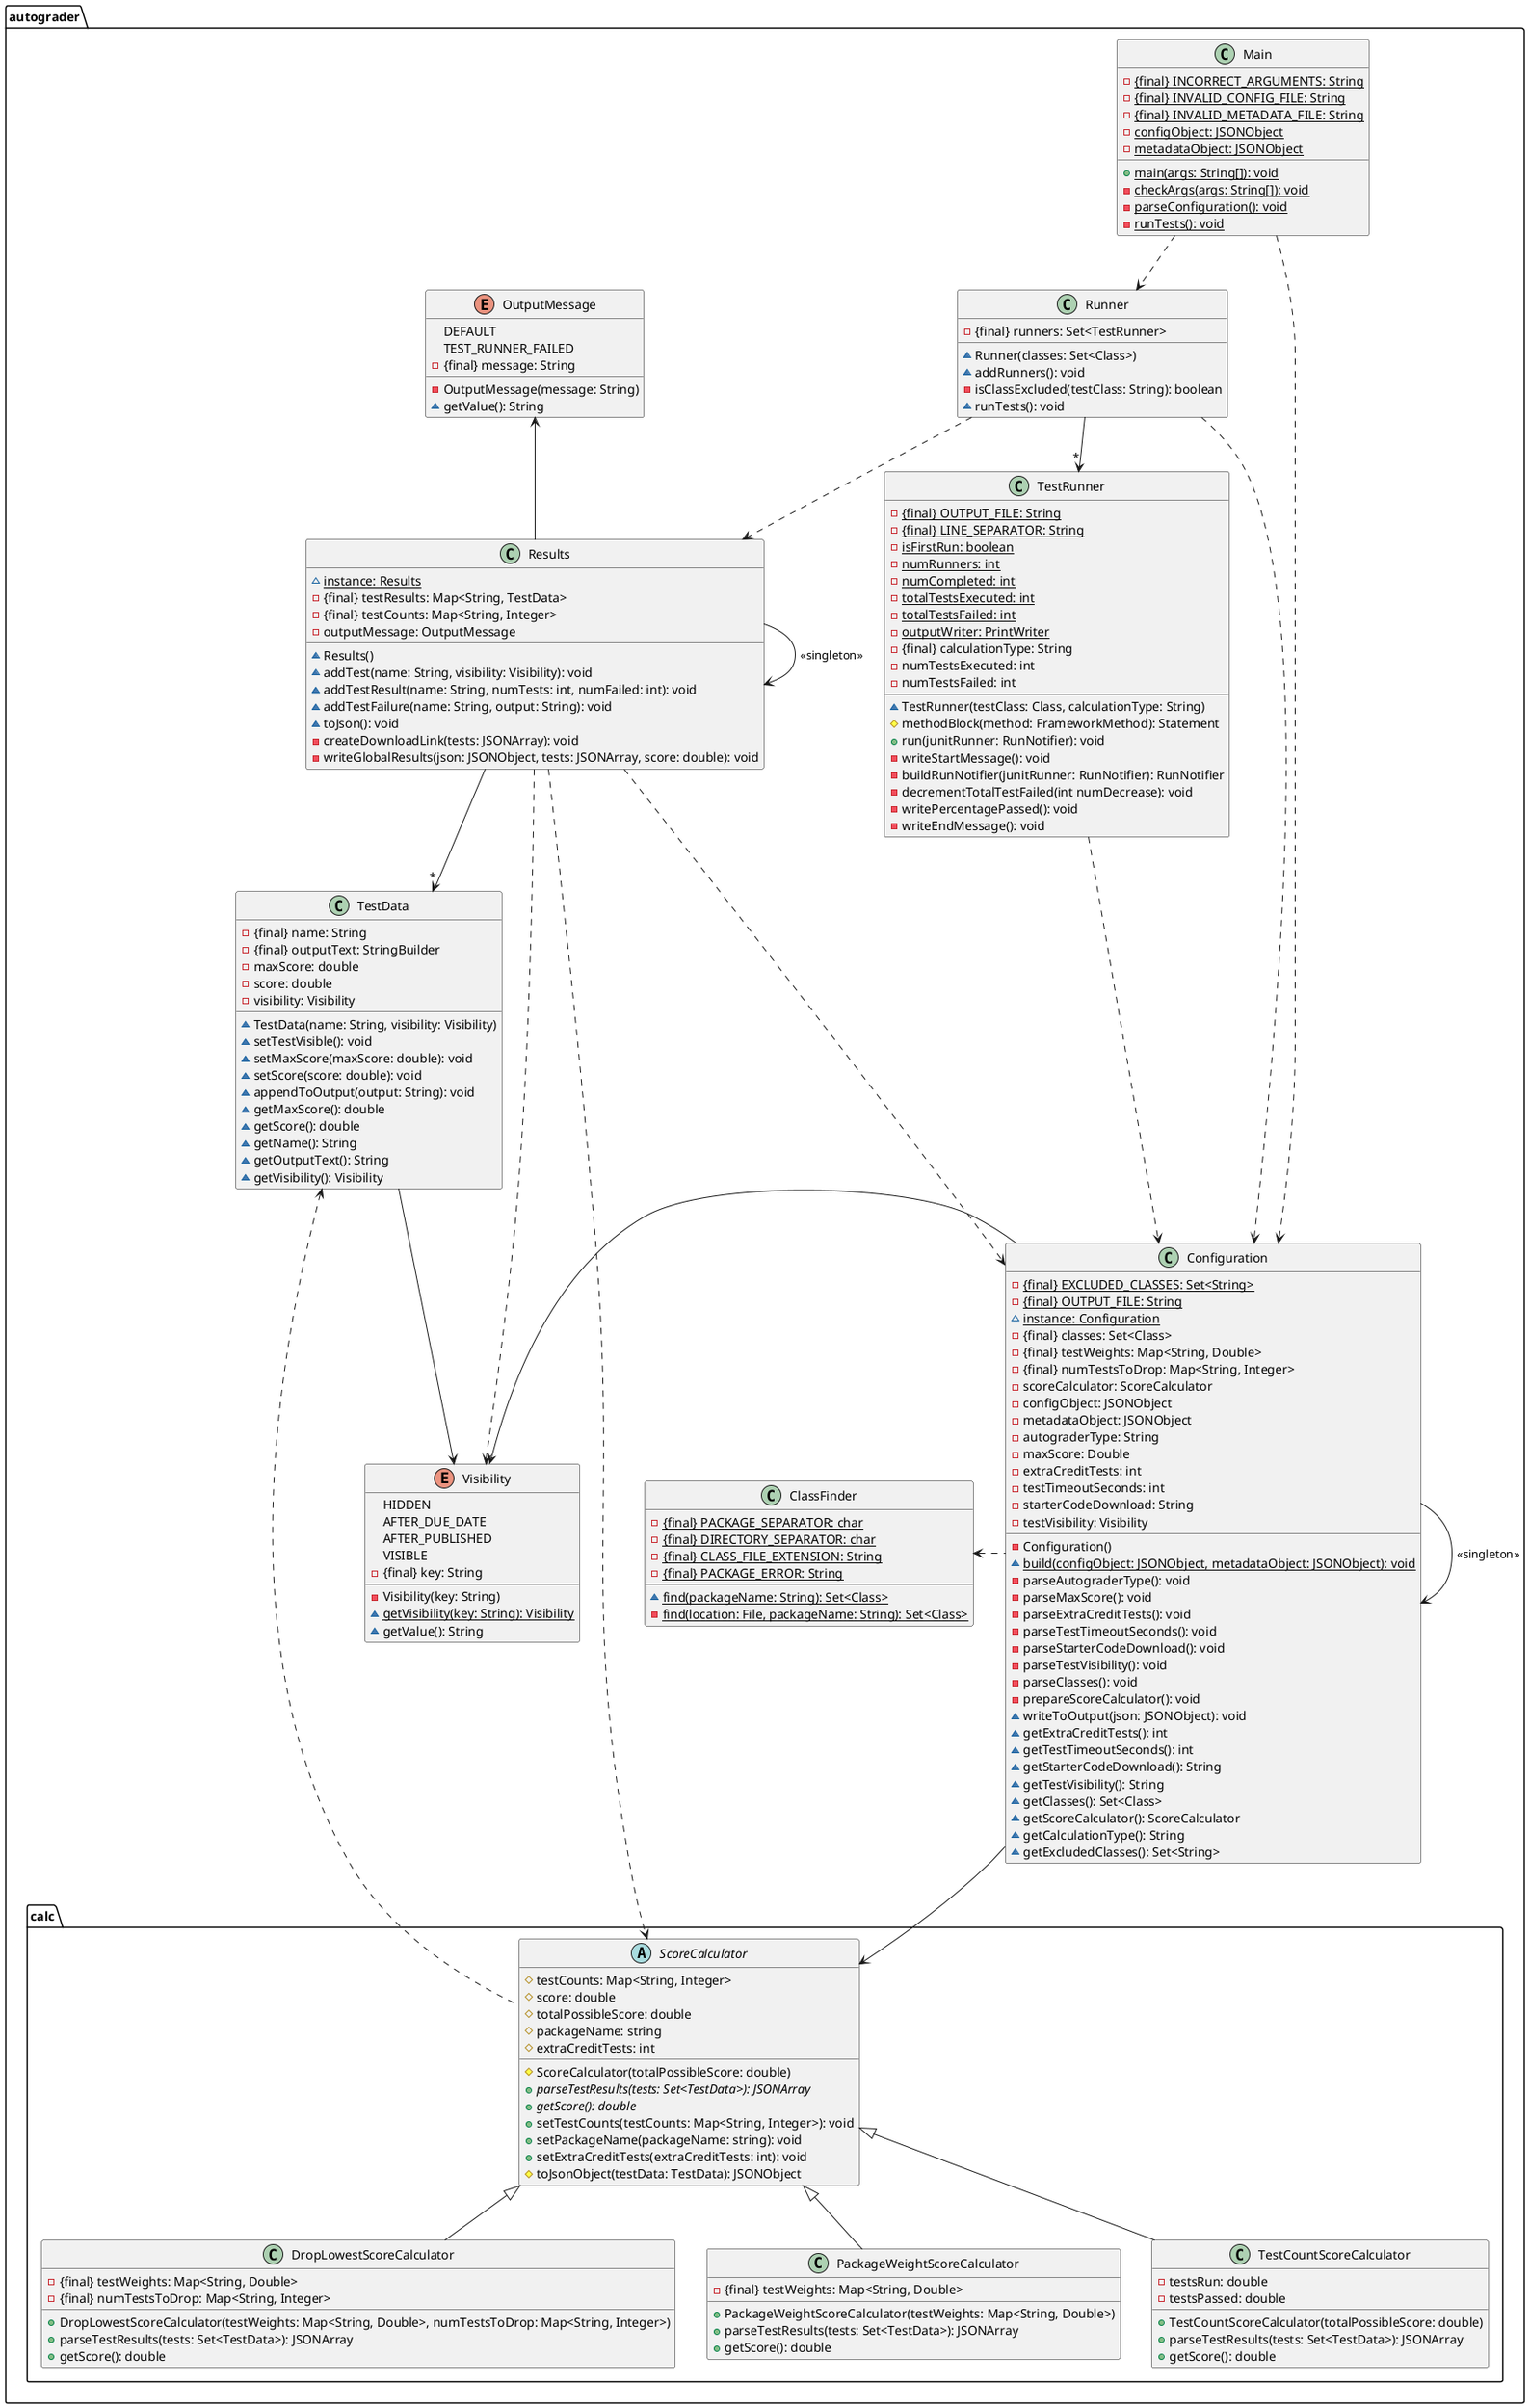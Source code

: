 @startuml autograder

package autograder {
    class Main {
        -{static} {final} INCORRECT_ARGUMENTS: String
        -{static} {final} INVALID_CONFIG_FILE: String
        -{static} {final} INVALID_METADATA_FILE: String
        -{static} configObject: JSONObject
        -{static} metadataObject: JSONObject
        +{static} main(args: String[]): void
        -{static} checkArgs(args: String[]): void
        -{static} parseConfiguration(): void
        -{static} runTests(): void
    }
    class Configuration {
        -{static} {final} EXCLUDED_CLASSES: Set<String>
        -{static} {final} OUTPUT_FILE: String
        ~{static} instance: Configuration
        -{final} classes: Set<Class>
        -{final} testWeights: Map<String, Double>
        -{final} numTestsToDrop: Map<String, Integer>
        -scoreCalculator: ScoreCalculator
        -configObject: JSONObject
        -metadataObject: JSONObject
        -autograderType: String
        -maxScore: Double
        -extraCreditTests: int
        -testTimeoutSeconds: int
        -starterCodeDownload: String
        -testVisibility: Visibility
        -Configuration()
        ~{static} build(configObject: JSONObject, metadataObject: JSONObject): void
        -parseAutograderType(): void
        -parseMaxScore(): void
        -parseExtraCreditTests(): void
        -parseTestTimeoutSeconds(): void
        -parseStarterCodeDownload(): void
        -parseTestVisibility(): void
        -parseClasses(): void
        -prepareScoreCalculator(): void
        ~writeToOutput(json: JSONObject): void
        ~getExtraCreditTests(): int
        ~getTestTimeoutSeconds(): int
        ~getStarterCodeDownload(): String
        ~getTestVisibility(): String
        ~getClasses(): Set<Class>
        ~getScoreCalculator(): ScoreCalculator
        ~getCalculationType(): String
        ~getExcludedClasses(): Set<String>
    }
    class ClassFinder {
        -{static} {final} PACKAGE_SEPARATOR: char
        -{static} {final} DIRECTORY_SEPARATOR: char
        -{static} {final} CLASS_FILE_EXTENSION: String
        -{static} {final} PACKAGE_ERROR: String
        ~{static} find(packageName: String): Set<Class>
        -{static} find(location: File, packageName: String): Set<Class>
    }
    class Runner {
        -{final} runners: Set<TestRunner>
        ~Runner(classes: Set<Class>)
        ~addRunners(): void
        -isClassExcluded(testClass: String): boolean
        ~runTests(): void
    }
    class TestRunner {
        -{static} {final} OUTPUT_FILE: String
        -{static} {final} LINE_SEPARATOR: String
        -{static} isFirstRun: boolean
        -{static} numRunners: int
        -{static} numCompleted: int
        -{static} totalTestsExecuted: int
        -{static} totalTestsFailed: int
        -{static} outputWriter: PrintWriter
        -{final} calculationType: String
        -numTestsExecuted: int
        -numTestsFailed: int
        ~TestRunner(testClass: Class, calculationType: String)
        #methodBlock(method: FrameworkMethod): Statement
        +run(junitRunner: RunNotifier): void
        -writeStartMessage(): void
        -buildRunNotifier(junitRunner: RunNotifier): RunNotifier
        -decrementTotalTestFailed(int numDecrease): void
        -writePercentagePassed(): void
        -writeEndMessage(): void
    }
    class Results {
        ~{static} instance: Results
        -{final} testResults: Map<String, TestData>
        -{final} testCounts: Map<String, Integer>
        -outputMessage: OutputMessage
        ~Results()
        ~addTest(name: String, visibility: Visibility): void
        ~addTestResult(name: String, numTests: int, numFailed: int): void
        ~addTestFailure(name: String, output: String): void
        ~toJson(): void
        -createDownloadLink(tests: JSONArray): void
        -writeGlobalResults(json: JSONObject, tests: JSONArray, score: double): void
    }
    class TestData {
        -{final} name: String
        -{final} outputText: StringBuilder
        -maxScore: double
        -score: double
        -visibility: Visibility
        ~TestData(name: String, visibility: Visibility)
        ~setTestVisible(): void
        ~setMaxScore(maxScore: double): void
        ~setScore(score: double): void
        ~appendToOutput(output: String): void
        ~getMaxScore(): double
        ~getScore(): double
        ~getName(): String
        ~getOutputText(): String
        ~getVisibility(): Visibility
    }
    enum Visibility {
        HIDDEN
        AFTER_DUE_DATE
        AFTER_PUBLISHED
        VISIBLE
        -{final} key: String
        -Visibility(key: String)
        ~{static} getVisibility(key: String): Visibility
        ~getValue(): String
    }
    enum OutputMessage {
        DEFAULT
        TEST_RUNNER_FAILED
        -{final} message: String
        -OutputMessage(message: String)
        ~getValue(): String
    }

    package calc {
        abstract class ScoreCalculator {
            #testCounts: Map<String, Integer>
            #score: double
            #totalPossibleScore: double
            #packageName: string
            #extraCreditTests: int
            #ScoreCalculator(totalPossibleScore: double)
            +{abstract} parseTestResults(tests: Set<TestData>): JSONArray
            +{abstract} getScore(): double
            +setTestCounts(testCounts: Map<String, Integer>): void
            +setPackageName(packageName: string): void
            +setExtraCreditTests(extraCreditTests: int): void
            #toJsonObject(testData: TestData): JSONObject
        }
        class DropLowestScoreCalculator extends ScoreCalculator {
            -{final} testWeights: Map<String, Double>
            -{final} numTestsToDrop: Map<String, Integer>
            +DropLowestScoreCalculator(testWeights: Map<String, Double>, numTestsToDrop: Map<String, Integer>)
            +parseTestResults(tests: Set<TestData>): JSONArray
            +getScore(): double
        }
        class PackageWeightScoreCalculator extends ScoreCalculator {
            -{final} testWeights: Map<String, Double>
            +PackageWeightScoreCalculator(testWeights: Map<String, Double>)
            +parseTestResults(tests: Set<TestData>): JSONArray
            +getScore(): double
        }
        class TestCountScoreCalculator extends ScoreCalculator {
            -testsRun: double
            -testsPassed: double
            +TestCountScoreCalculator(totalPossibleScore: double)
            +parseTestResults(tests: Set<TestData>): JSONArray
            +getScore(): double
        }
    }
}

Main ..> Configuration
Main ..> Runner
Configuration --> Configuration : <<singleton>>
Configuration --> ScoreCalculator
Configuration -l-> Visibility
Configuration .l.> ClassFinder
Runner --> "*" TestRunner
Runner ..> Configuration
TestRunner ..> Configuration
Runner ..> Results
Results --> Results : <<singleton>>
Results --> "*" TestData
Results -u-> OutputMessage
Results ..> Visibility
Results ..> Configuration
Results ..> ScoreCalculator
TestData --> Visibility
ScoreCalculator .u.> TestData